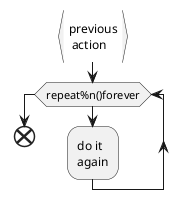 {
  "sha1": "b2oghgxy2ra4imqds0pb4379fbtnxx8",
  "insertion": {
    "when": "2024-05-30T20:48:21.994Z",
    "user": "plantuml@gmail.com"
  }
}
@startuml
:previous
 action;<<continuous>>
  while (repeat%n()forever)
    :do it
    again;
  endwhile
  ->exit
  path;
  detach
  end
@enduml
